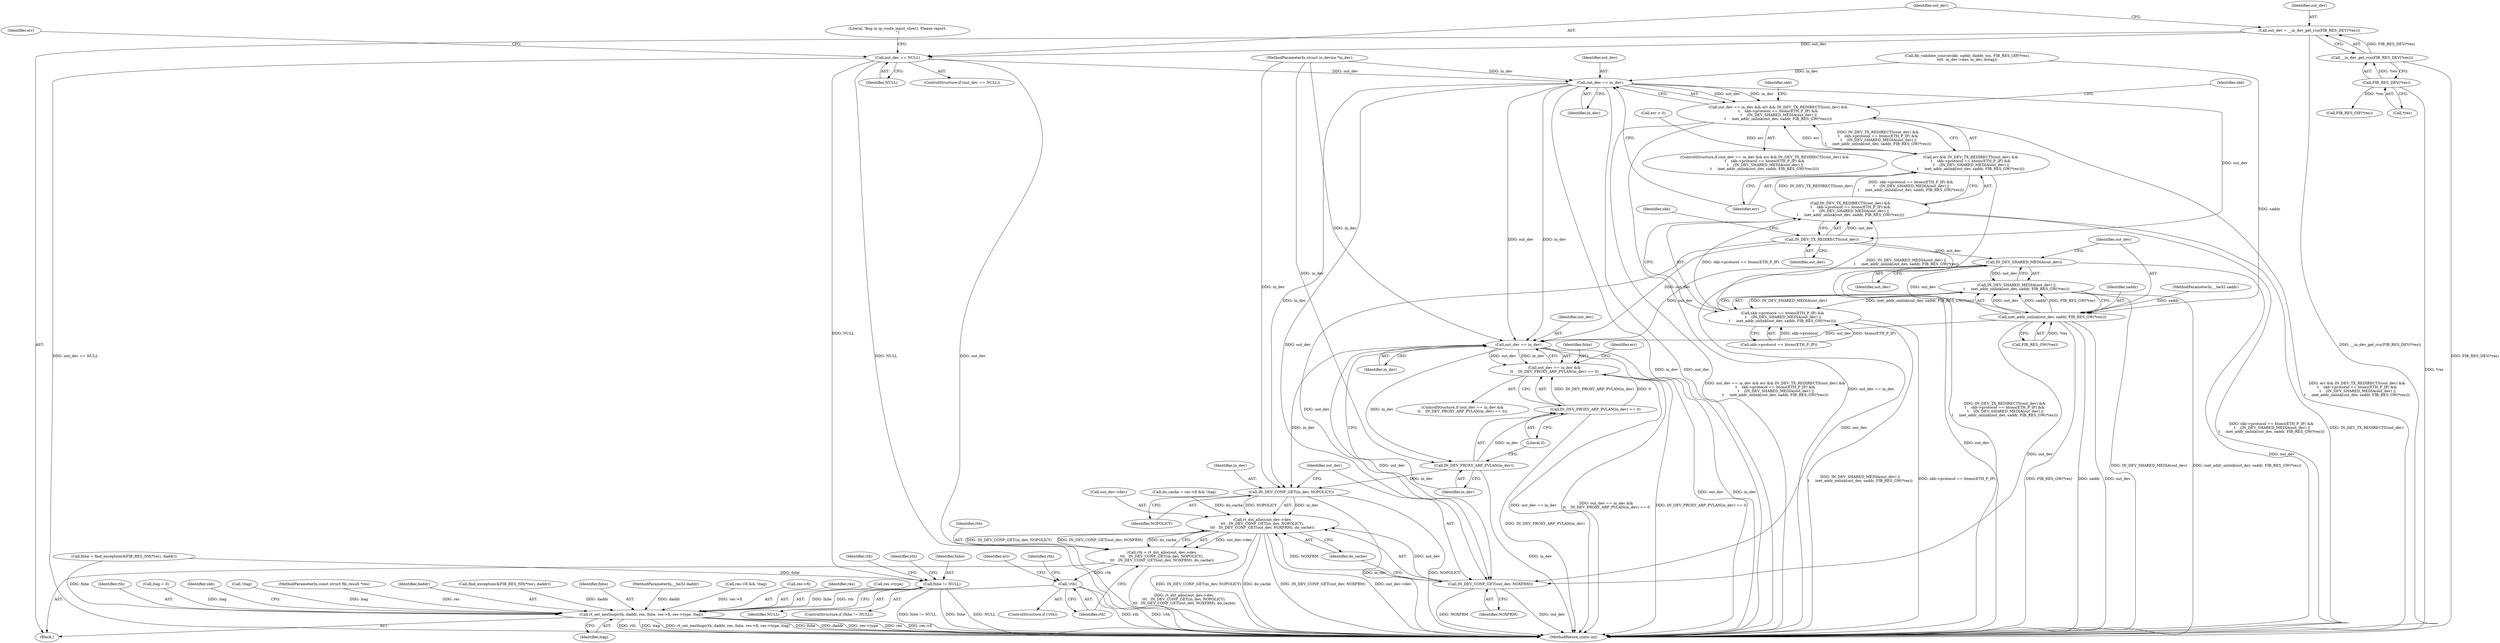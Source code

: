 digraph "0_linux_df4d92549f23e1c037e83323aff58a21b3de7fe0_0@pointer" {
"1000123" [label="(Call,out_dev = __in_dev_get_rcu(FIB_RES_DEV(*res)))"];
"1000125" [label="(Call,__in_dev_get_rcu(FIB_RES_DEV(*res)))"];
"1000126" [label="(Call,FIB_RES_DEV(*res))"];
"1000130" [label="(Call,out_dev == NULL)"];
"1000179" [label="(Call,out_dev == in_dev)"];
"1000178" [label="(Call,out_dev == in_dev && err && IN_DEV_TX_REDIRECTS(out_dev) &&\n\t    skb->protocol == htons(ETH_P_IP) &&\n \t    (IN_DEV_SHARED_MEDIA(out_dev) ||\n\t     inet_addr_onlink(out_dev, saddr, FIB_RES_GW(*res))))"];
"1000185" [label="(Call,IN_DEV_TX_REDIRECTS(out_dev))"];
"1000184" [label="(Call,IN_DEV_TX_REDIRECTS(out_dev) &&\n\t    skb->protocol == htons(ETH_P_IP) &&\n \t    (IN_DEV_SHARED_MEDIA(out_dev) ||\n\t     inet_addr_onlink(out_dev, saddr, FIB_RES_GW(*res))))"];
"1000182" [label="(Call,err && IN_DEV_TX_REDIRECTS(out_dev) &&\n\t    skb->protocol == htons(ETH_P_IP) &&\n \t    (IN_DEV_SHARED_MEDIA(out_dev) ||\n\t     inet_addr_onlink(out_dev, saddr, FIB_RES_GW(*res))))"];
"1000195" [label="(Call,IN_DEV_SHARED_MEDIA(out_dev))"];
"1000194" [label="(Call,IN_DEV_SHARED_MEDIA(out_dev) ||\n\t     inet_addr_onlink(out_dev, saddr, FIB_RES_GW(*res)))"];
"1000187" [label="(Call,skb->protocol == htons(ETH_P_IP) &&\n \t    (IN_DEV_SHARED_MEDIA(out_dev) ||\n\t     inet_addr_onlink(out_dev, saddr, FIB_RES_GW(*res))))"];
"1000197" [label="(Call,inet_addr_onlink(out_dev, saddr, FIB_RES_GW(*res)))"];
"1000219" [label="(Call,out_dev == in_dev)"];
"1000218" [label="(Call,out_dev == in_dev &&\n\t\t    IN_DEV_PROXY_ARP_PVLAN(in_dev) == 0)"];
"1000223" [label="(Call,IN_DEV_PROXY_ARP_PVLAN(in_dev))"];
"1000222" [label="(Call,IN_DEV_PROXY_ARP_PVLAN(in_dev) == 0)"];
"1000279" [label="(Call,IN_DEV_CONF_GET(in_dev, NOPOLICY))"];
"1000275" [label="(Call,rt_dst_alloc(out_dev->dev,\n\t\t\t   IN_DEV_CONF_GET(in_dev, NOPOLICY),\n\t\t\t   IN_DEV_CONF_GET(out_dev, NOXFRM), do_cache))"];
"1000273" [label="(Call,rth = rt_dst_alloc(out_dev->dev,\n\t\t\t   IN_DEV_CONF_GET(in_dev, NOPOLICY),\n\t\t\t   IN_DEV_CONF_GET(out_dev, NOXFRM), do_cache))"];
"1000287" [label="(Call,!rth)"];
"1000364" [label="(Call,rt_set_nexthop(rth, daddr, res, fnhe, res->fi, res->type, itag))"];
"1000282" [label="(Call,IN_DEV_CONF_GET(out_dev, NOXFRM))"];
"1000244" [label="(Call,fnhe != NULL)"];
"1000365" [label="(Identifier,rth)"];
"1000109" [label="(Block,)"];
"1000274" [label="(Identifier,rth)"];
"1000199" [label="(Identifier,saddr)"];
"1000243" [label="(ControlStructure,if (fnhe != NULL))"];
"1000197" [label="(Call,inet_addr_onlink(out_dev, saddr, FIB_RES_GW(*res)))"];
"1000288" [label="(Identifier,rth)"];
"1000375" [label="(Identifier,itag)"];
"1000120" [label="(Call,itag = 0)"];
"1000286" [label="(ControlStructure,if (!rth))"];
"1000180" [label="(Identifier,out_dev)"];
"1000127" [label="(Call,*res)"];
"1000187" [label="(Call,skb->protocol == htons(ETH_P_IP) &&\n \t    (IN_DEV_SHARED_MEDIA(out_dev) ||\n\t     inet_addr_onlink(out_dev, saddr, FIB_RES_GW(*res))))"];
"1000131" [label="(Identifier,out_dev)"];
"1000377" [label="(Identifier,skb)"];
"1000175" [label="(Call,!itag)"];
"1000218" [label="(Call,out_dev == in_dev &&\n\t\t    IN_DEV_PROXY_ARP_PVLAN(in_dev) == 0)"];
"1000104" [label="(MethodParameterIn,const struct fib_result *res)"];
"1000188" [label="(Call,skb->protocol == htons(ETH_P_IP))"];
"1000285" [label="(Identifier,do_cache)"];
"1000206" [label="(Identifier,skb)"];
"1000125" [label="(Call,__in_dev_get_rcu(FIB_RES_DEV(*res)))"];
"1000182" [label="(Call,err && IN_DEV_TX_REDIRECTS(out_dev) &&\n\t    skb->protocol == htons(ETH_P_IP) &&\n \t    (IN_DEV_SHARED_MEDIA(out_dev) ||\n\t     inet_addr_onlink(out_dev, saddr, FIB_RES_GW(*res))))"];
"1000179" [label="(Call,out_dev == in_dev)"];
"1000232" [label="(Call,fnhe = find_exception(&FIB_RES_NH(*res), daddr))"];
"1000297" [label="(Identifier,rth)"];
"1000275" [label="(Call,rt_dst_alloc(out_dev->dev,\n\t\t\t   IN_DEV_CONF_GET(in_dev, NOPOLICY),\n\t\t\t   IN_DEV_CONF_GET(out_dev, NOXFRM), do_cache))"];
"1000212" [label="(Identifier,skb)"];
"1000178" [label="(Call,out_dev == in_dev && err && IN_DEV_TX_REDIRECTS(out_dev) &&\n\t    skb->protocol == htons(ETH_P_IP) &&\n \t    (IN_DEV_SHARED_MEDIA(out_dev) ||\n\t     inet_addr_onlink(out_dev, saddr, FIB_RES_GW(*res))))"];
"1000255" [label="(Identifier,rth)"];
"1000389" [label="(MethodReturn,static int)"];
"1000200" [label="(Call,FIB_RES_GW(*res))"];
"1000366" [label="(Identifier,daddr)"];
"1000246" [label="(Identifier,NULL)"];
"1000224" [label="(Identifier,in_dev)"];
"1000222" [label="(Call,IN_DEV_PROXY_ARP_PVLAN(in_dev) == 0)"];
"1000217" [label="(ControlStructure,if (out_dev == in_dev &&\n\t\t    IN_DEV_PROXY_ARP_PVLAN(in_dev) == 0))"];
"1000280" [label="(Identifier,in_dev)"];
"1000234" [label="(Call,find_exception(&FIB_RES_NH(*res), daddr))"];
"1000169" [label="(Call,do_cache = res->fi && !itag)"];
"1000126" [label="(Call,FIB_RES_DEV(*res))"];
"1000132" [label="(Identifier,NULL)"];
"1000105" [label="(MethodParameterIn,struct in_device *in_dev)"];
"1000140" [label="(Identifier,err)"];
"1000130" [label="(Call,out_dev == NULL)"];
"1000184" [label="(Call,IN_DEV_TX_REDIRECTS(out_dev) &&\n\t    skb->protocol == htons(ETH_P_IP) &&\n \t    (IN_DEV_SHARED_MEDIA(out_dev) ||\n\t     inet_addr_onlink(out_dev, saddr, FIB_RES_GW(*res))))"];
"1000279" [label="(Call,IN_DEV_CONF_GET(in_dev, NOPOLICY))"];
"1000368" [label="(Identifier,fnhe)"];
"1000244" [label="(Call,fnhe != NULL)"];
"1000106" [label="(MethodParameterIn,__be32 daddr)"];
"1000221" [label="(Identifier,in_dev)"];
"1000141" [label="(Call,fib_validate_source(skb, saddr, daddr, tos, FIB_RES_OIF(*res),\n\t\t\t\t  in_dev->dev, in_dev, &itag))"];
"1000276" [label="(Call,out_dev->dev)"];
"1000129" [label="(ControlStructure,if (out_dev == NULL))"];
"1000190" [label="(Identifier,skb)"];
"1000186" [label="(Identifier,out_dev)"];
"1000156" [label="(Call,err < 0)"];
"1000198" [label="(Identifier,out_dev)"];
"1000183" [label="(Identifier,err)"];
"1000195" [label="(Call,IN_DEV_SHARED_MEDIA(out_dev))"];
"1000107" [label="(MethodParameterIn,__be32 saddr)"];
"1000185" [label="(Call,IN_DEV_TX_REDIRECTS(out_dev))"];
"1000364" [label="(Call,rt_set_nexthop(rth, daddr, res, fnhe, res->fi, res->type, itag))"];
"1000177" [label="(ControlStructure,if (out_dev == in_dev && err && IN_DEV_TX_REDIRECTS(out_dev) &&\n\t    skb->protocol == htons(ETH_P_IP) &&\n \t    (IN_DEV_SHARED_MEDIA(out_dev) ||\n\t     inet_addr_onlink(out_dev, saddr, FIB_RES_GW(*res)))))"];
"1000233" [label="(Identifier,fnhe)"];
"1000171" [label="(Call,res->fi && !itag)"];
"1000248" [label="(Identifier,rth)"];
"1000146" [label="(Call,FIB_RES_OIF(*res))"];
"1000283" [label="(Identifier,out_dev)"];
"1000220" [label="(Identifier,out_dev)"];
"1000219" [label="(Call,out_dev == in_dev)"];
"1000291" [label="(Identifier,err)"];
"1000223" [label="(Call,IN_DEV_PROXY_ARP_PVLAN(in_dev))"];
"1000194" [label="(Call,IN_DEV_SHARED_MEDIA(out_dev) ||\n\t     inet_addr_onlink(out_dev, saddr, FIB_RES_GW(*res)))"];
"1000196" [label="(Identifier,out_dev)"];
"1000225" [label="(Literal,0)"];
"1000369" [label="(Call,res->fi)"];
"1000124" [label="(Identifier,out_dev)"];
"1000284" [label="(Identifier,NOXFRM)"];
"1000135" [label="(Literal,\"Bug in ip_route_input_slow(). Please report.\n\")"];
"1000123" [label="(Call,out_dev = __in_dev_get_rcu(FIB_RES_DEV(*res)))"];
"1000281" [label="(Identifier,NOPOLICY)"];
"1000367" [label="(Identifier,res)"];
"1000282" [label="(Call,IN_DEV_CONF_GET(out_dev, NOXFRM))"];
"1000287" [label="(Call,!rth)"];
"1000228" [label="(Identifier,err)"];
"1000273" [label="(Call,rth = rt_dst_alloc(out_dev->dev,\n\t\t\t   IN_DEV_CONF_GET(in_dev, NOPOLICY),\n\t\t\t   IN_DEV_CONF_GET(out_dev, NOXFRM), do_cache))"];
"1000372" [label="(Call,res->type)"];
"1000181" [label="(Identifier,in_dev)"];
"1000245" [label="(Identifier,fnhe)"];
"1000123" -> "1000109"  [label="AST: "];
"1000123" -> "1000125"  [label="CFG: "];
"1000124" -> "1000123"  [label="AST: "];
"1000125" -> "1000123"  [label="AST: "];
"1000131" -> "1000123"  [label="CFG: "];
"1000123" -> "1000389"  [label="DDG: __in_dev_get_rcu(FIB_RES_DEV(*res))"];
"1000125" -> "1000123"  [label="DDG: FIB_RES_DEV(*res)"];
"1000123" -> "1000130"  [label="DDG: out_dev"];
"1000125" -> "1000126"  [label="CFG: "];
"1000126" -> "1000125"  [label="AST: "];
"1000125" -> "1000389"  [label="DDG: FIB_RES_DEV(*res)"];
"1000126" -> "1000125"  [label="DDG: *res"];
"1000126" -> "1000127"  [label="CFG: "];
"1000127" -> "1000126"  [label="AST: "];
"1000126" -> "1000389"  [label="DDG: *res"];
"1000126" -> "1000146"  [label="DDG: *res"];
"1000130" -> "1000129"  [label="AST: "];
"1000130" -> "1000132"  [label="CFG: "];
"1000131" -> "1000130"  [label="AST: "];
"1000132" -> "1000130"  [label="AST: "];
"1000135" -> "1000130"  [label="CFG: "];
"1000140" -> "1000130"  [label="CFG: "];
"1000130" -> "1000389"  [label="DDG: out_dev == NULL"];
"1000130" -> "1000389"  [label="DDG: NULL"];
"1000130" -> "1000389"  [label="DDG: out_dev"];
"1000130" -> "1000179"  [label="DDG: out_dev"];
"1000130" -> "1000244"  [label="DDG: NULL"];
"1000179" -> "1000178"  [label="AST: "];
"1000179" -> "1000181"  [label="CFG: "];
"1000180" -> "1000179"  [label="AST: "];
"1000181" -> "1000179"  [label="AST: "];
"1000183" -> "1000179"  [label="CFG: "];
"1000178" -> "1000179"  [label="CFG: "];
"1000179" -> "1000389"  [label="DDG: in_dev"];
"1000179" -> "1000389"  [label="DDG: out_dev"];
"1000179" -> "1000178"  [label="DDG: out_dev"];
"1000179" -> "1000178"  [label="DDG: in_dev"];
"1000141" -> "1000179"  [label="DDG: in_dev"];
"1000105" -> "1000179"  [label="DDG: in_dev"];
"1000179" -> "1000185"  [label="DDG: out_dev"];
"1000179" -> "1000219"  [label="DDG: out_dev"];
"1000179" -> "1000219"  [label="DDG: in_dev"];
"1000179" -> "1000279"  [label="DDG: in_dev"];
"1000179" -> "1000282"  [label="DDG: out_dev"];
"1000178" -> "1000177"  [label="AST: "];
"1000178" -> "1000182"  [label="CFG: "];
"1000182" -> "1000178"  [label="AST: "];
"1000206" -> "1000178"  [label="CFG: "];
"1000212" -> "1000178"  [label="CFG: "];
"1000178" -> "1000389"  [label="DDG: err && IN_DEV_TX_REDIRECTS(out_dev) &&\n\t    skb->protocol == htons(ETH_P_IP) &&\n \t    (IN_DEV_SHARED_MEDIA(out_dev) ||\n\t     inet_addr_onlink(out_dev, saddr, FIB_RES_GW(*res)))"];
"1000178" -> "1000389"  [label="DDG: out_dev == in_dev && err && IN_DEV_TX_REDIRECTS(out_dev) &&\n\t    skb->protocol == htons(ETH_P_IP) &&\n \t    (IN_DEV_SHARED_MEDIA(out_dev) ||\n\t     inet_addr_onlink(out_dev, saddr, FIB_RES_GW(*res)))"];
"1000178" -> "1000389"  [label="DDG: out_dev == in_dev"];
"1000182" -> "1000178"  [label="DDG: err"];
"1000182" -> "1000178"  [label="DDG: IN_DEV_TX_REDIRECTS(out_dev) &&\n\t    skb->protocol == htons(ETH_P_IP) &&\n \t    (IN_DEV_SHARED_MEDIA(out_dev) ||\n\t     inet_addr_onlink(out_dev, saddr, FIB_RES_GW(*res)))"];
"1000185" -> "1000184"  [label="AST: "];
"1000185" -> "1000186"  [label="CFG: "];
"1000186" -> "1000185"  [label="AST: "];
"1000190" -> "1000185"  [label="CFG: "];
"1000184" -> "1000185"  [label="CFG: "];
"1000185" -> "1000389"  [label="DDG: out_dev"];
"1000185" -> "1000184"  [label="DDG: out_dev"];
"1000185" -> "1000195"  [label="DDG: out_dev"];
"1000185" -> "1000219"  [label="DDG: out_dev"];
"1000185" -> "1000282"  [label="DDG: out_dev"];
"1000184" -> "1000182"  [label="AST: "];
"1000184" -> "1000187"  [label="CFG: "];
"1000187" -> "1000184"  [label="AST: "];
"1000182" -> "1000184"  [label="CFG: "];
"1000184" -> "1000389"  [label="DDG: skb->protocol == htons(ETH_P_IP) &&\n \t    (IN_DEV_SHARED_MEDIA(out_dev) ||\n\t     inet_addr_onlink(out_dev, saddr, FIB_RES_GW(*res)))"];
"1000184" -> "1000389"  [label="DDG: IN_DEV_TX_REDIRECTS(out_dev)"];
"1000184" -> "1000182"  [label="DDG: IN_DEV_TX_REDIRECTS(out_dev)"];
"1000184" -> "1000182"  [label="DDG: skb->protocol == htons(ETH_P_IP) &&\n \t    (IN_DEV_SHARED_MEDIA(out_dev) ||\n\t     inet_addr_onlink(out_dev, saddr, FIB_RES_GW(*res)))"];
"1000187" -> "1000184"  [label="DDG: skb->protocol == htons(ETH_P_IP)"];
"1000187" -> "1000184"  [label="DDG: IN_DEV_SHARED_MEDIA(out_dev) ||\n\t     inet_addr_onlink(out_dev, saddr, FIB_RES_GW(*res))"];
"1000182" -> "1000183"  [label="CFG: "];
"1000183" -> "1000182"  [label="AST: "];
"1000182" -> "1000389"  [label="DDG: IN_DEV_TX_REDIRECTS(out_dev) &&\n\t    skb->protocol == htons(ETH_P_IP) &&\n \t    (IN_DEV_SHARED_MEDIA(out_dev) ||\n\t     inet_addr_onlink(out_dev, saddr, FIB_RES_GW(*res)))"];
"1000156" -> "1000182"  [label="DDG: err"];
"1000195" -> "1000194"  [label="AST: "];
"1000195" -> "1000196"  [label="CFG: "];
"1000196" -> "1000195"  [label="AST: "];
"1000198" -> "1000195"  [label="CFG: "];
"1000194" -> "1000195"  [label="CFG: "];
"1000195" -> "1000389"  [label="DDG: out_dev"];
"1000195" -> "1000194"  [label="DDG: out_dev"];
"1000195" -> "1000197"  [label="DDG: out_dev"];
"1000195" -> "1000219"  [label="DDG: out_dev"];
"1000195" -> "1000282"  [label="DDG: out_dev"];
"1000194" -> "1000187"  [label="AST: "];
"1000194" -> "1000197"  [label="CFG: "];
"1000197" -> "1000194"  [label="AST: "];
"1000187" -> "1000194"  [label="CFG: "];
"1000194" -> "1000389"  [label="DDG: IN_DEV_SHARED_MEDIA(out_dev)"];
"1000194" -> "1000389"  [label="DDG: inet_addr_onlink(out_dev, saddr, FIB_RES_GW(*res))"];
"1000194" -> "1000187"  [label="DDG: IN_DEV_SHARED_MEDIA(out_dev)"];
"1000194" -> "1000187"  [label="DDG: inet_addr_onlink(out_dev, saddr, FIB_RES_GW(*res))"];
"1000197" -> "1000194"  [label="DDG: out_dev"];
"1000197" -> "1000194"  [label="DDG: saddr"];
"1000197" -> "1000194"  [label="DDG: FIB_RES_GW(*res)"];
"1000187" -> "1000188"  [label="CFG: "];
"1000188" -> "1000187"  [label="AST: "];
"1000187" -> "1000389"  [label="DDG: skb->protocol == htons(ETH_P_IP)"];
"1000187" -> "1000389"  [label="DDG: IN_DEV_SHARED_MEDIA(out_dev) ||\n\t     inet_addr_onlink(out_dev, saddr, FIB_RES_GW(*res))"];
"1000188" -> "1000187"  [label="DDG: skb->protocol"];
"1000188" -> "1000187"  [label="DDG: htons(ETH_P_IP)"];
"1000197" -> "1000200"  [label="CFG: "];
"1000198" -> "1000197"  [label="AST: "];
"1000199" -> "1000197"  [label="AST: "];
"1000200" -> "1000197"  [label="AST: "];
"1000197" -> "1000389"  [label="DDG: FIB_RES_GW(*res)"];
"1000197" -> "1000389"  [label="DDG: saddr"];
"1000197" -> "1000389"  [label="DDG: out_dev"];
"1000141" -> "1000197"  [label="DDG: saddr"];
"1000107" -> "1000197"  [label="DDG: saddr"];
"1000200" -> "1000197"  [label="DDG: *res"];
"1000197" -> "1000219"  [label="DDG: out_dev"];
"1000197" -> "1000282"  [label="DDG: out_dev"];
"1000219" -> "1000218"  [label="AST: "];
"1000219" -> "1000221"  [label="CFG: "];
"1000220" -> "1000219"  [label="AST: "];
"1000221" -> "1000219"  [label="AST: "];
"1000224" -> "1000219"  [label="CFG: "];
"1000218" -> "1000219"  [label="CFG: "];
"1000219" -> "1000389"  [label="DDG: in_dev"];
"1000219" -> "1000389"  [label="DDG: out_dev"];
"1000219" -> "1000218"  [label="DDG: out_dev"];
"1000219" -> "1000218"  [label="DDG: in_dev"];
"1000105" -> "1000219"  [label="DDG: in_dev"];
"1000219" -> "1000223"  [label="DDG: in_dev"];
"1000219" -> "1000279"  [label="DDG: in_dev"];
"1000219" -> "1000282"  [label="DDG: out_dev"];
"1000218" -> "1000217"  [label="AST: "];
"1000218" -> "1000222"  [label="CFG: "];
"1000222" -> "1000218"  [label="AST: "];
"1000228" -> "1000218"  [label="CFG: "];
"1000233" -> "1000218"  [label="CFG: "];
"1000218" -> "1000389"  [label="DDG: out_dev == in_dev"];
"1000218" -> "1000389"  [label="DDG: out_dev == in_dev &&\n\t\t    IN_DEV_PROXY_ARP_PVLAN(in_dev) == 0"];
"1000218" -> "1000389"  [label="DDG: IN_DEV_PROXY_ARP_PVLAN(in_dev) == 0"];
"1000222" -> "1000218"  [label="DDG: IN_DEV_PROXY_ARP_PVLAN(in_dev)"];
"1000222" -> "1000218"  [label="DDG: 0"];
"1000223" -> "1000222"  [label="AST: "];
"1000223" -> "1000224"  [label="CFG: "];
"1000224" -> "1000223"  [label="AST: "];
"1000225" -> "1000223"  [label="CFG: "];
"1000223" -> "1000389"  [label="DDG: in_dev"];
"1000223" -> "1000222"  [label="DDG: in_dev"];
"1000105" -> "1000223"  [label="DDG: in_dev"];
"1000223" -> "1000279"  [label="DDG: in_dev"];
"1000222" -> "1000225"  [label="CFG: "];
"1000225" -> "1000222"  [label="AST: "];
"1000222" -> "1000389"  [label="DDG: IN_DEV_PROXY_ARP_PVLAN(in_dev)"];
"1000279" -> "1000275"  [label="AST: "];
"1000279" -> "1000281"  [label="CFG: "];
"1000280" -> "1000279"  [label="AST: "];
"1000281" -> "1000279"  [label="AST: "];
"1000283" -> "1000279"  [label="CFG: "];
"1000279" -> "1000389"  [label="DDG: in_dev"];
"1000279" -> "1000389"  [label="DDG: NOPOLICY"];
"1000279" -> "1000275"  [label="DDG: in_dev"];
"1000279" -> "1000275"  [label="DDG: NOPOLICY"];
"1000105" -> "1000279"  [label="DDG: in_dev"];
"1000275" -> "1000273"  [label="AST: "];
"1000275" -> "1000285"  [label="CFG: "];
"1000276" -> "1000275"  [label="AST: "];
"1000282" -> "1000275"  [label="AST: "];
"1000285" -> "1000275"  [label="AST: "];
"1000273" -> "1000275"  [label="CFG: "];
"1000275" -> "1000389"  [label="DDG: do_cache"];
"1000275" -> "1000389"  [label="DDG: IN_DEV_CONF_GET(out_dev, NOXFRM)"];
"1000275" -> "1000389"  [label="DDG: out_dev->dev"];
"1000275" -> "1000389"  [label="DDG: IN_DEV_CONF_GET(in_dev, NOPOLICY)"];
"1000275" -> "1000273"  [label="DDG: out_dev->dev"];
"1000275" -> "1000273"  [label="DDG: IN_DEV_CONF_GET(in_dev, NOPOLICY)"];
"1000275" -> "1000273"  [label="DDG: IN_DEV_CONF_GET(out_dev, NOXFRM)"];
"1000275" -> "1000273"  [label="DDG: do_cache"];
"1000282" -> "1000275"  [label="DDG: out_dev"];
"1000282" -> "1000275"  [label="DDG: NOXFRM"];
"1000169" -> "1000275"  [label="DDG: do_cache"];
"1000273" -> "1000109"  [label="AST: "];
"1000274" -> "1000273"  [label="AST: "];
"1000288" -> "1000273"  [label="CFG: "];
"1000273" -> "1000389"  [label="DDG: rt_dst_alloc(out_dev->dev,\n\t\t\t   IN_DEV_CONF_GET(in_dev, NOPOLICY),\n\t\t\t   IN_DEV_CONF_GET(out_dev, NOXFRM), do_cache)"];
"1000273" -> "1000287"  [label="DDG: rth"];
"1000287" -> "1000286"  [label="AST: "];
"1000287" -> "1000288"  [label="CFG: "];
"1000288" -> "1000287"  [label="AST: "];
"1000291" -> "1000287"  [label="CFG: "];
"1000297" -> "1000287"  [label="CFG: "];
"1000287" -> "1000389"  [label="DDG: !rth"];
"1000287" -> "1000389"  [label="DDG: rth"];
"1000287" -> "1000364"  [label="DDG: rth"];
"1000364" -> "1000109"  [label="AST: "];
"1000364" -> "1000375"  [label="CFG: "];
"1000365" -> "1000364"  [label="AST: "];
"1000366" -> "1000364"  [label="AST: "];
"1000367" -> "1000364"  [label="AST: "];
"1000368" -> "1000364"  [label="AST: "];
"1000369" -> "1000364"  [label="AST: "];
"1000372" -> "1000364"  [label="AST: "];
"1000375" -> "1000364"  [label="AST: "];
"1000377" -> "1000364"  [label="CFG: "];
"1000364" -> "1000389"  [label="DDG: res"];
"1000364" -> "1000389"  [label="DDG: res->fi"];
"1000364" -> "1000389"  [label="DDG: rth"];
"1000364" -> "1000389"  [label="DDG: itag"];
"1000364" -> "1000389"  [label="DDG: rt_set_nexthop(rth, daddr, res, fnhe, res->fi, res->type, itag)"];
"1000364" -> "1000389"  [label="DDG: fnhe"];
"1000364" -> "1000389"  [label="DDG: daddr"];
"1000364" -> "1000389"  [label="DDG: res->type"];
"1000234" -> "1000364"  [label="DDG: daddr"];
"1000106" -> "1000364"  [label="DDG: daddr"];
"1000104" -> "1000364"  [label="DDG: res"];
"1000232" -> "1000364"  [label="DDG: fnhe"];
"1000244" -> "1000364"  [label="DDG: fnhe"];
"1000171" -> "1000364"  [label="DDG: res->fi"];
"1000120" -> "1000364"  [label="DDG: itag"];
"1000175" -> "1000364"  [label="DDG: itag"];
"1000282" -> "1000284"  [label="CFG: "];
"1000283" -> "1000282"  [label="AST: "];
"1000284" -> "1000282"  [label="AST: "];
"1000285" -> "1000282"  [label="CFG: "];
"1000282" -> "1000389"  [label="DDG: NOXFRM"];
"1000282" -> "1000389"  [label="DDG: out_dev"];
"1000244" -> "1000243"  [label="AST: "];
"1000244" -> "1000246"  [label="CFG: "];
"1000245" -> "1000244"  [label="AST: "];
"1000246" -> "1000244"  [label="AST: "];
"1000248" -> "1000244"  [label="CFG: "];
"1000255" -> "1000244"  [label="CFG: "];
"1000244" -> "1000389"  [label="DDG: fnhe != NULL"];
"1000244" -> "1000389"  [label="DDG: fnhe"];
"1000244" -> "1000389"  [label="DDG: NULL"];
"1000232" -> "1000244"  [label="DDG: fnhe"];
}
